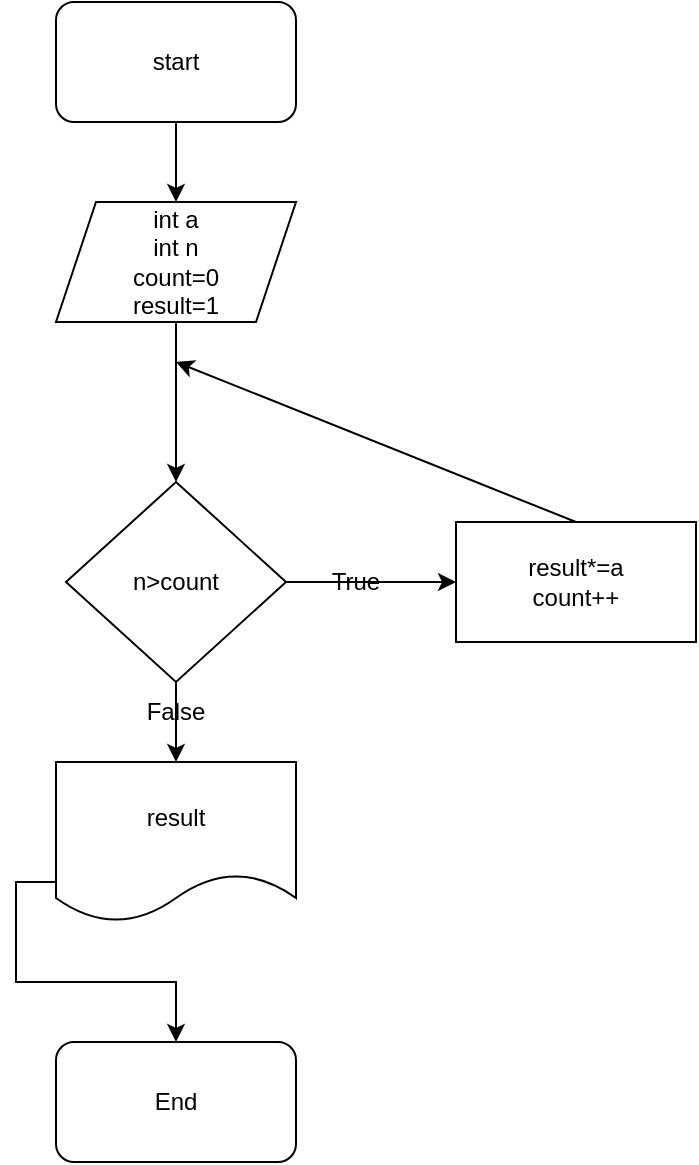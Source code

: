 <mxfile version="15.8.2" type="device"><diagram id="8peRses4U0-RqTViWUy3" name="Page-1"><mxGraphModel dx="1278" dy="579" grid="1" gridSize="10" guides="1" tooltips="1" connect="1" arrows="1" fold="1" page="1" pageScale="1" pageWidth="850" pageHeight="1100" math="0" shadow="0"><root><mxCell id="0"/><mxCell id="1" parent="0"/><mxCell id="sGm8O9gwlE1SXpw5Q1ZJ-1" style="edgeStyle=orthogonalEdgeStyle;rounded=0;orthogonalLoop=1;jettySize=auto;html=1;exitX=0.5;exitY=1;exitDx=0;exitDy=0;entryX=0.5;entryY=0;entryDx=0;entryDy=0;" parent="1" source="IoQtF7z7e3g2N3E29tyX-1" target="IoQtF7z7e3g2N3E29tyX-2" edge="1"><mxGeometry relative="1" as="geometry"/></mxCell><mxCell id="IoQtF7z7e3g2N3E29tyX-1" value="start" style="rounded=1;whiteSpace=wrap;html=1;" parent="1" vertex="1"><mxGeometry x="320" y="20" width="120" height="60" as="geometry"/></mxCell><mxCell id="sGm8O9gwlE1SXpw5Q1ZJ-3" value="" style="edgeStyle=orthogonalEdgeStyle;rounded=0;orthogonalLoop=1;jettySize=auto;html=1;" parent="1" source="IoQtF7z7e3g2N3E29tyX-2" target="sGm8O9gwlE1SXpw5Q1ZJ-2" edge="1"><mxGeometry relative="1" as="geometry"/></mxCell><mxCell id="IoQtF7z7e3g2N3E29tyX-2" value="int a&lt;br&gt;int n&lt;br&gt;count=0&lt;br&gt;result=1" style="shape=parallelogram;perimeter=parallelogramPerimeter;whiteSpace=wrap;html=1;fixedSize=1;" parent="1" vertex="1"><mxGeometry x="320" y="120" width="120" height="60" as="geometry"/></mxCell><mxCell id="vTeN99qM2MK3ZcNCZ1En-2" value="" style="edgeStyle=orthogonalEdgeStyle;rounded=0;orthogonalLoop=1;jettySize=auto;html=1;" edge="1" parent="1" source="sGm8O9gwlE1SXpw5Q1ZJ-2" target="vTeN99qM2MK3ZcNCZ1En-1"><mxGeometry relative="1" as="geometry"/></mxCell><mxCell id="vTeN99qM2MK3ZcNCZ1En-7" value="" style="edgeStyle=orthogonalEdgeStyle;rounded=0;orthogonalLoop=1;jettySize=auto;html=1;" edge="1" parent="1" source="sGm8O9gwlE1SXpw5Q1ZJ-2" target="vTeN99qM2MK3ZcNCZ1En-6"><mxGeometry relative="1" as="geometry"/></mxCell><mxCell id="sGm8O9gwlE1SXpw5Q1ZJ-2" value="n&amp;gt;count" style="rhombus;whiteSpace=wrap;html=1;" parent="1" vertex="1"><mxGeometry x="325" y="260" width="110" height="100" as="geometry"/></mxCell><mxCell id="vTeN99qM2MK3ZcNCZ1En-1" value="result*=a&lt;br&gt;count++" style="rounded=0;whiteSpace=wrap;html=1;" vertex="1" parent="1"><mxGeometry x="520" y="280" width="120" height="60" as="geometry"/></mxCell><mxCell id="vTeN99qM2MK3ZcNCZ1En-4" value="" style="endArrow=classic;html=1;rounded=0;exitX=0.5;exitY=0;exitDx=0;exitDy=0;" edge="1" parent="1" source="vTeN99qM2MK3ZcNCZ1En-1"><mxGeometry width="50" height="50" relative="1" as="geometry"><mxPoint x="400" y="260" as="sourcePoint"/><mxPoint x="380" y="200" as="targetPoint"/></mxGeometry></mxCell><mxCell id="vTeN99qM2MK3ZcNCZ1En-5" value="True" style="text;html=1;strokeColor=none;fillColor=none;align=center;verticalAlign=middle;whiteSpace=wrap;rounded=0;" vertex="1" parent="1"><mxGeometry x="440" y="295" width="60" height="30" as="geometry"/></mxCell><mxCell id="vTeN99qM2MK3ZcNCZ1En-12" style="edgeStyle=orthogonalEdgeStyle;rounded=0;orthogonalLoop=1;jettySize=auto;html=1;exitX=0;exitY=0.75;exitDx=0;exitDy=0;entryX=0.5;entryY=0;entryDx=0;entryDy=0;" edge="1" parent="1" source="vTeN99qM2MK3ZcNCZ1En-6" target="vTeN99qM2MK3ZcNCZ1En-9"><mxGeometry relative="1" as="geometry"/></mxCell><mxCell id="vTeN99qM2MK3ZcNCZ1En-6" value="result" style="shape=document;whiteSpace=wrap;html=1;boundedLbl=1;" vertex="1" parent="1"><mxGeometry x="320" y="400" width="120" height="80" as="geometry"/></mxCell><mxCell id="vTeN99qM2MK3ZcNCZ1En-8" value="False" style="text;html=1;strokeColor=none;fillColor=none;align=center;verticalAlign=middle;whiteSpace=wrap;rounded=0;" vertex="1" parent="1"><mxGeometry x="350" y="360" width="60" height="30" as="geometry"/></mxCell><mxCell id="vTeN99qM2MK3ZcNCZ1En-9" value="End" style="rounded=1;whiteSpace=wrap;html=1;" vertex="1" parent="1"><mxGeometry x="320" y="540" width="120" height="60" as="geometry"/></mxCell></root></mxGraphModel></diagram></mxfile>